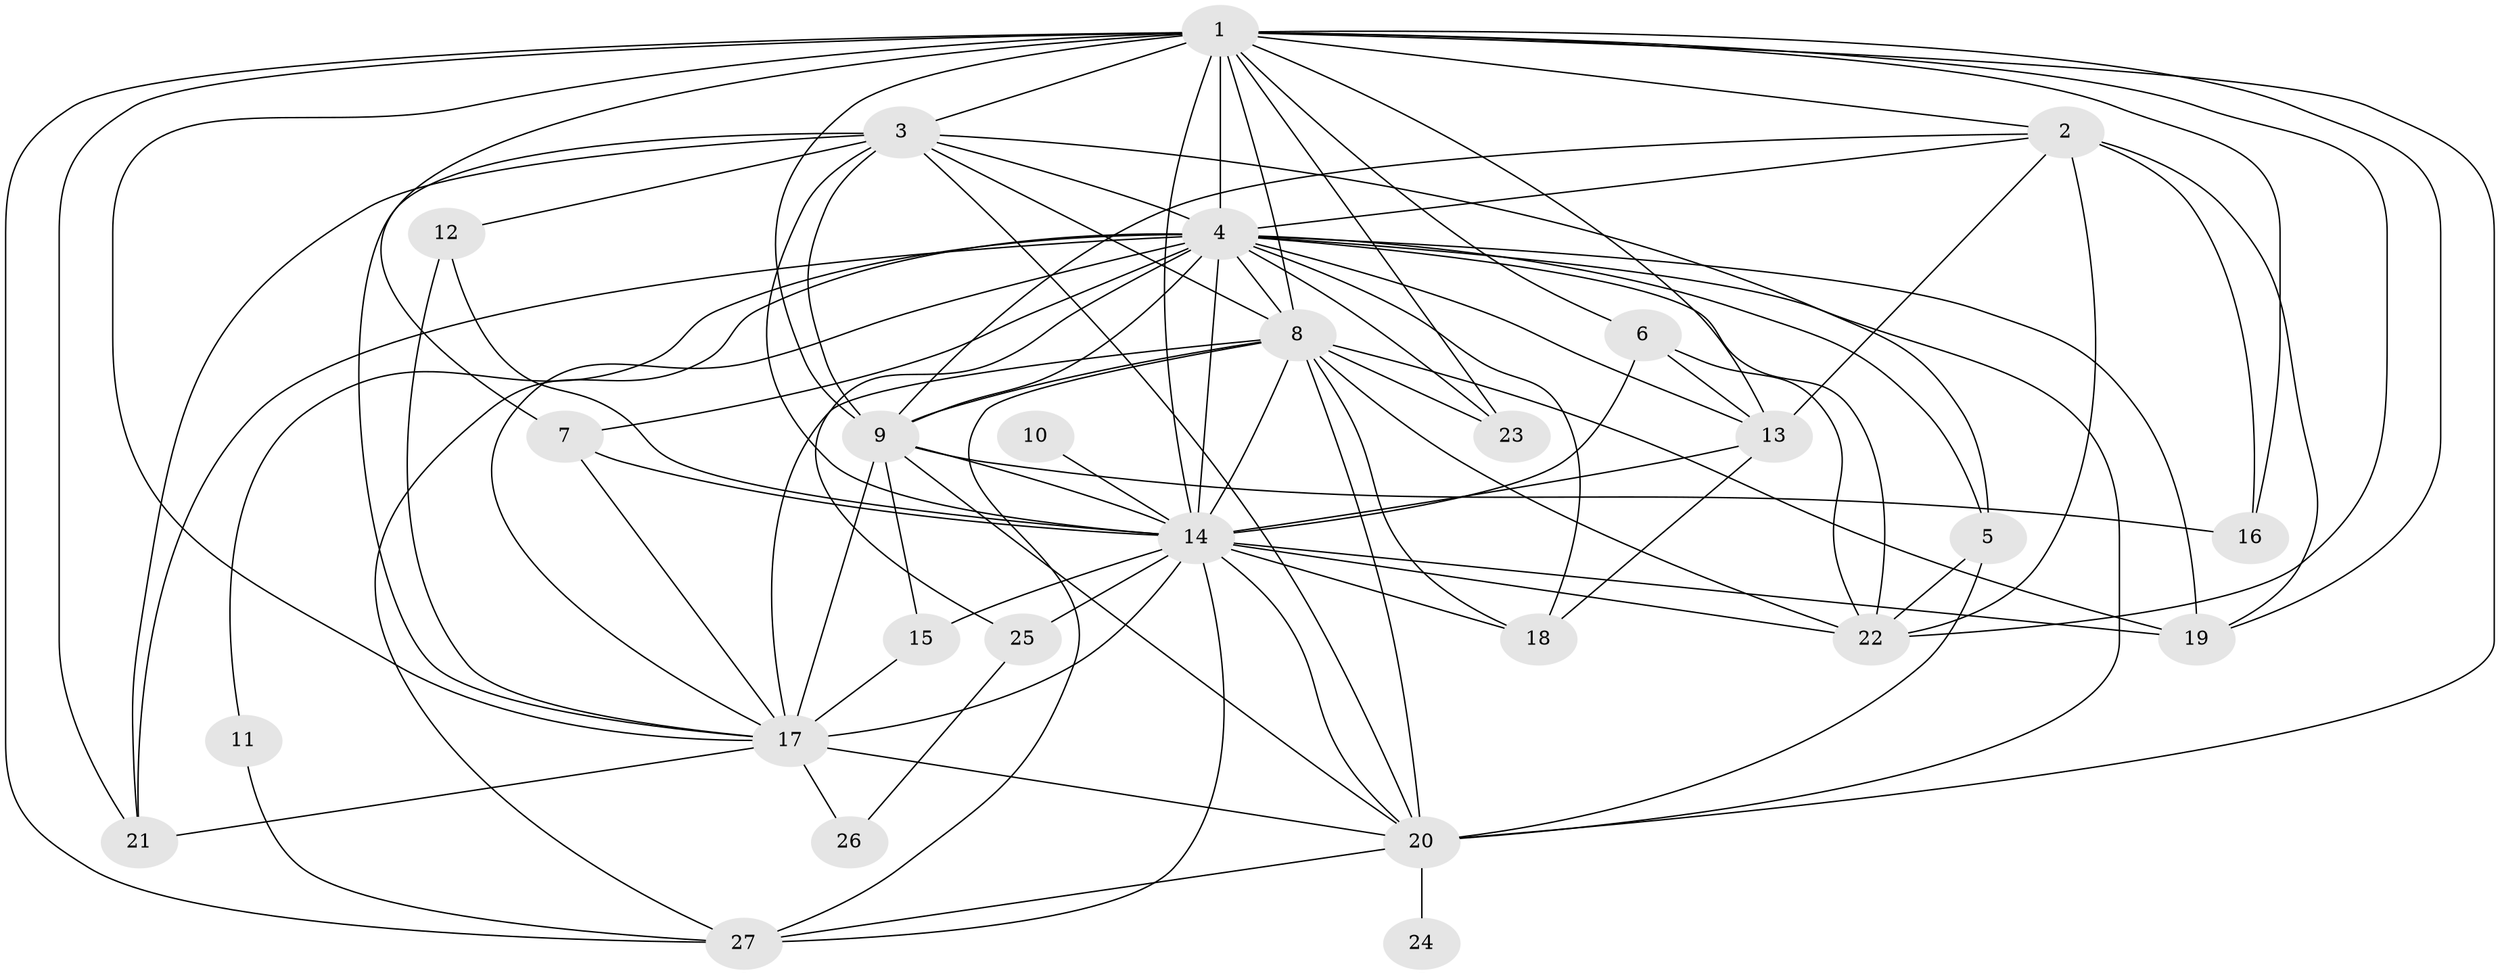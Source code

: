 // original degree distribution, {24: 0.011363636363636364, 17: 0.022727272727272728, 23: 0.011363636363636364, 16: 0.022727272727272728, 19: 0.011363636363636364, 15: 0.011363636363636364, 28: 0.011363636363636364, 20: 0.011363636363636364, 2: 0.6022727272727273, 4: 0.056818181818181816, 5: 0.045454545454545456, 6: 0.03409090909090909, 3: 0.13636363636363635, 7: 0.011363636363636364}
// Generated by graph-tools (version 1.1) at 2025/36/03/04/25 23:36:32]
// undirected, 27 vertices, 90 edges
graph export_dot {
  node [color=gray90,style=filled];
  1;
  2;
  3;
  4;
  5;
  6;
  7;
  8;
  9;
  10;
  11;
  12;
  13;
  14;
  15;
  16;
  17;
  18;
  19;
  20;
  21;
  22;
  23;
  24;
  25;
  26;
  27;
  1 -- 2 [weight=1.0];
  1 -- 3 [weight=3.0];
  1 -- 4 [weight=4.0];
  1 -- 6 [weight=1.0];
  1 -- 7 [weight=1.0];
  1 -- 8 [weight=3.0];
  1 -- 9 [weight=3.0];
  1 -- 13 [weight=1.0];
  1 -- 14 [weight=2.0];
  1 -- 16 [weight=1.0];
  1 -- 17 [weight=4.0];
  1 -- 19 [weight=1.0];
  1 -- 20 [weight=2.0];
  1 -- 21 [weight=1.0];
  1 -- 22 [weight=1.0];
  1 -- 23 [weight=2.0];
  1 -- 27 [weight=2.0];
  2 -- 4 [weight=1.0];
  2 -- 9 [weight=1.0];
  2 -- 13 [weight=1.0];
  2 -- 16 [weight=1.0];
  2 -- 19 [weight=1.0];
  2 -- 22 [weight=1.0];
  3 -- 4 [weight=2.0];
  3 -- 5 [weight=1.0];
  3 -- 8 [weight=1.0];
  3 -- 9 [weight=1.0];
  3 -- 12 [weight=2.0];
  3 -- 14 [weight=1.0];
  3 -- 17 [weight=1.0];
  3 -- 20 [weight=1.0];
  3 -- 21 [weight=1.0];
  4 -- 5 [weight=2.0];
  4 -- 7 [weight=1.0];
  4 -- 8 [weight=3.0];
  4 -- 9 [weight=2.0];
  4 -- 11 [weight=1.0];
  4 -- 13 [weight=1.0];
  4 -- 14 [weight=4.0];
  4 -- 17 [weight=2.0];
  4 -- 18 [weight=1.0];
  4 -- 19 [weight=1.0];
  4 -- 20 [weight=3.0];
  4 -- 21 [weight=1.0];
  4 -- 22 [weight=1.0];
  4 -- 23 [weight=1.0];
  4 -- 25 [weight=2.0];
  4 -- 27 [weight=1.0];
  5 -- 20 [weight=1.0];
  5 -- 22 [weight=2.0];
  6 -- 13 [weight=1.0];
  6 -- 14 [weight=2.0];
  6 -- 22 [weight=1.0];
  7 -- 14 [weight=1.0];
  7 -- 17 [weight=2.0];
  8 -- 9 [weight=3.0];
  8 -- 14 [weight=2.0];
  8 -- 17 [weight=4.0];
  8 -- 18 [weight=1.0];
  8 -- 19 [weight=1.0];
  8 -- 20 [weight=1.0];
  8 -- 22 [weight=1.0];
  8 -- 23 [weight=1.0];
  8 -- 27 [weight=2.0];
  9 -- 14 [weight=1.0];
  9 -- 15 [weight=1.0];
  9 -- 16 [weight=2.0];
  9 -- 17 [weight=3.0];
  9 -- 20 [weight=1.0];
  10 -- 14 [weight=1.0];
  11 -- 27 [weight=1.0];
  12 -- 14 [weight=1.0];
  12 -- 17 [weight=1.0];
  13 -- 14 [weight=1.0];
  13 -- 18 [weight=1.0];
  14 -- 15 [weight=1.0];
  14 -- 17 [weight=2.0];
  14 -- 18 [weight=1.0];
  14 -- 19 [weight=1.0];
  14 -- 20 [weight=1.0];
  14 -- 22 [weight=1.0];
  14 -- 25 [weight=3.0];
  14 -- 27 [weight=1.0];
  15 -- 17 [weight=1.0];
  17 -- 20 [weight=2.0];
  17 -- 21 [weight=1.0];
  17 -- 26 [weight=1.0];
  20 -- 24 [weight=1.0];
  20 -- 27 [weight=1.0];
  25 -- 26 [weight=1.0];
}
